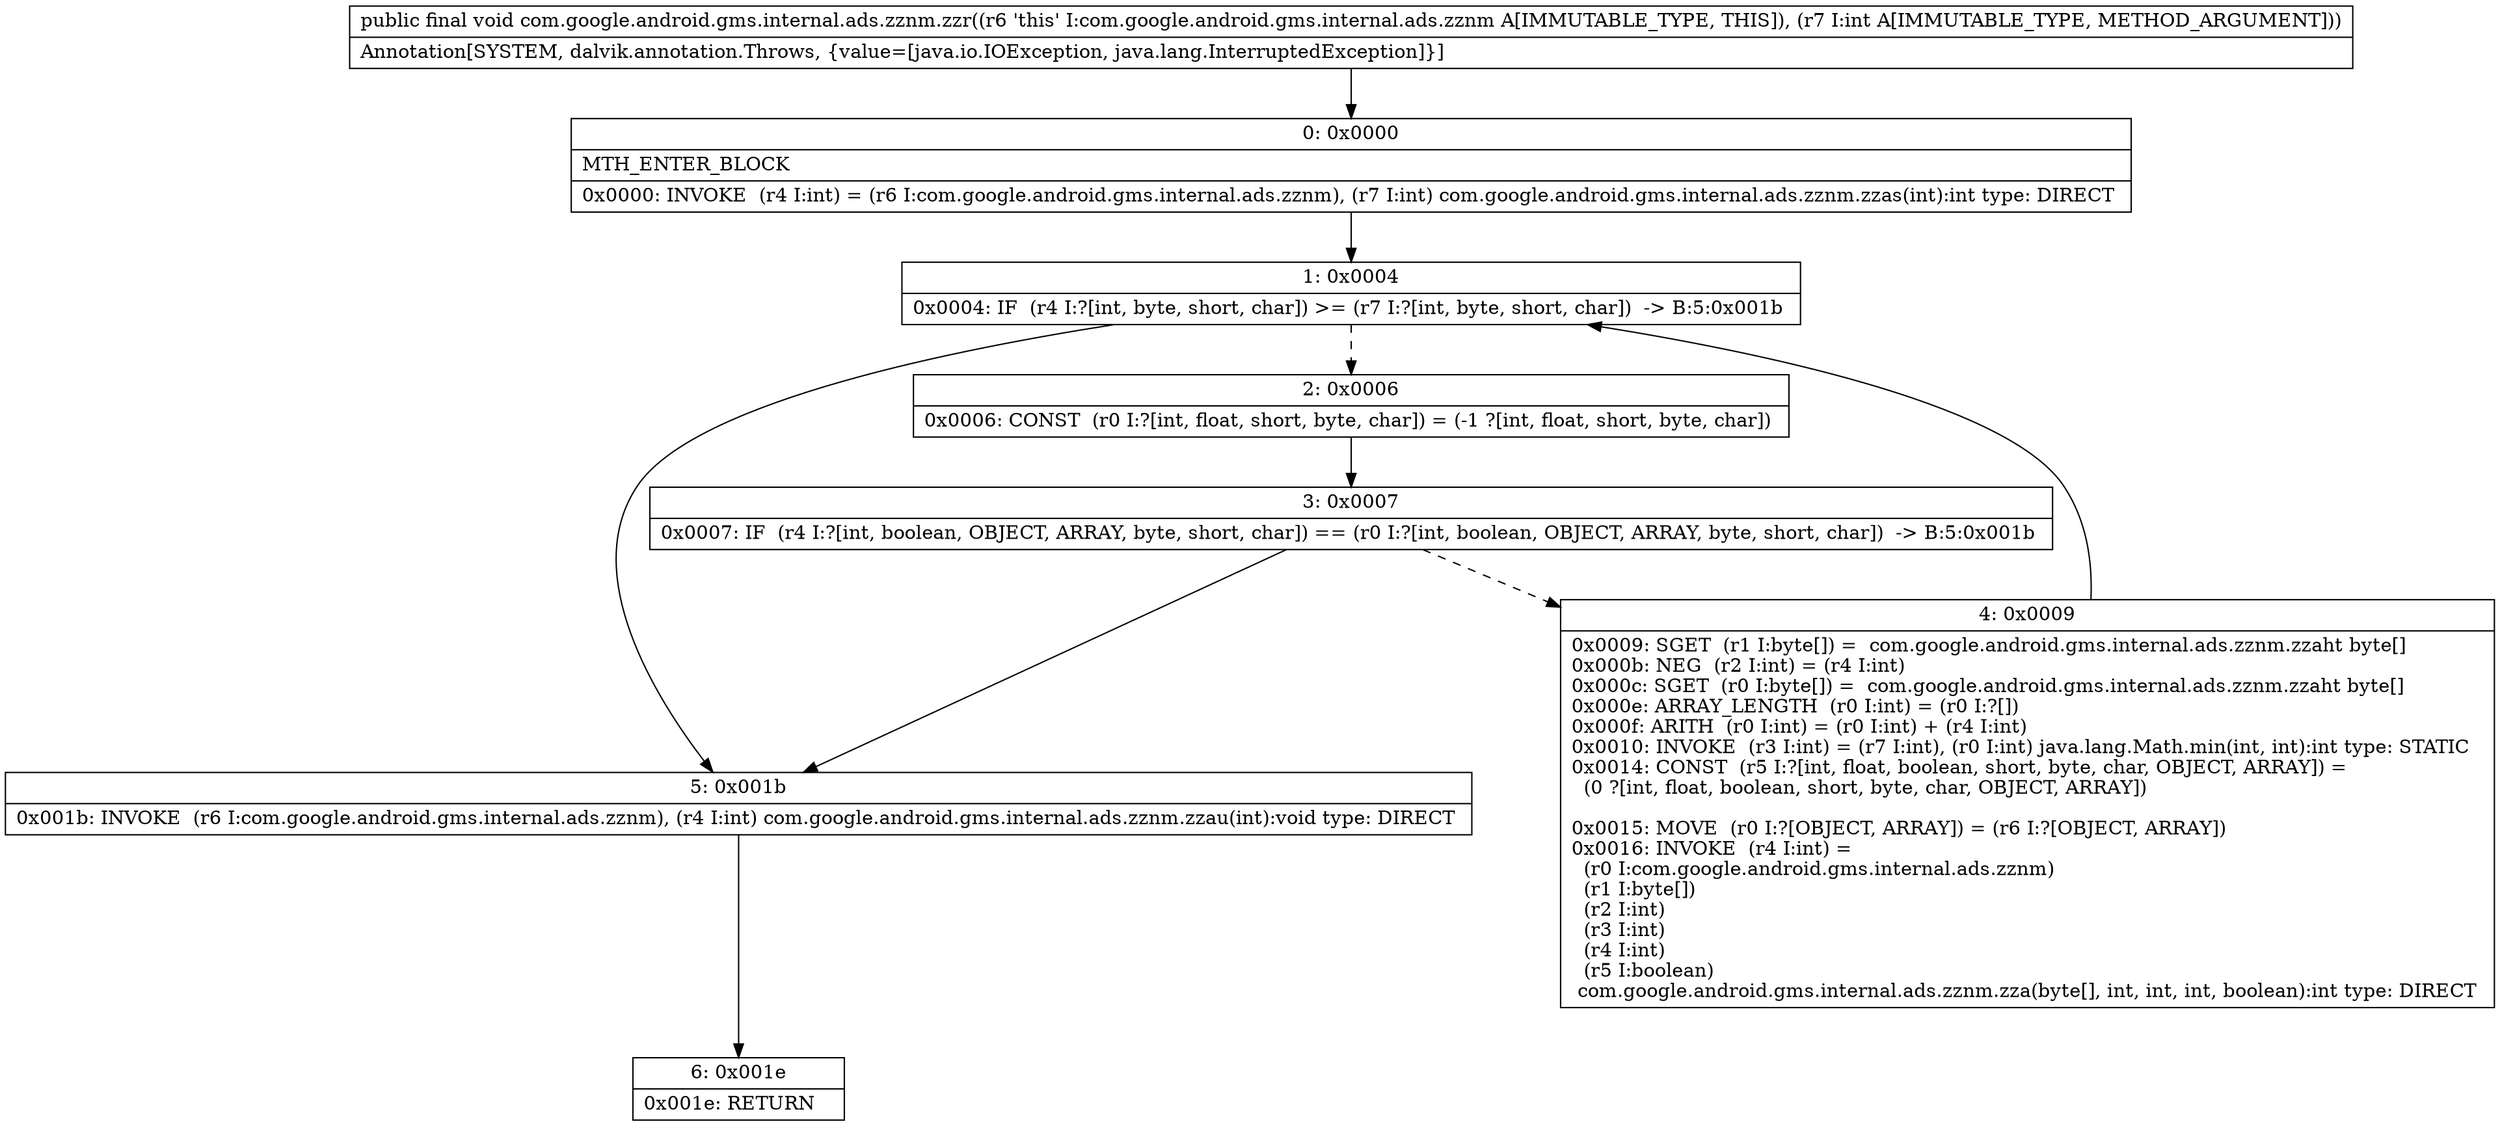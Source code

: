 digraph "CFG forcom.google.android.gms.internal.ads.zznm.zzr(I)V" {
Node_0 [shape=record,label="{0\:\ 0x0000|MTH_ENTER_BLOCK\l|0x0000: INVOKE  (r4 I:int) = (r6 I:com.google.android.gms.internal.ads.zznm), (r7 I:int) com.google.android.gms.internal.ads.zznm.zzas(int):int type: DIRECT \l}"];
Node_1 [shape=record,label="{1\:\ 0x0004|0x0004: IF  (r4 I:?[int, byte, short, char]) \>= (r7 I:?[int, byte, short, char])  \-\> B:5:0x001b \l}"];
Node_2 [shape=record,label="{2\:\ 0x0006|0x0006: CONST  (r0 I:?[int, float, short, byte, char]) = (\-1 ?[int, float, short, byte, char]) \l}"];
Node_3 [shape=record,label="{3\:\ 0x0007|0x0007: IF  (r4 I:?[int, boolean, OBJECT, ARRAY, byte, short, char]) == (r0 I:?[int, boolean, OBJECT, ARRAY, byte, short, char])  \-\> B:5:0x001b \l}"];
Node_4 [shape=record,label="{4\:\ 0x0009|0x0009: SGET  (r1 I:byte[]) =  com.google.android.gms.internal.ads.zznm.zzaht byte[] \l0x000b: NEG  (r2 I:int) = (r4 I:int) \l0x000c: SGET  (r0 I:byte[]) =  com.google.android.gms.internal.ads.zznm.zzaht byte[] \l0x000e: ARRAY_LENGTH  (r0 I:int) = (r0 I:?[]) \l0x000f: ARITH  (r0 I:int) = (r0 I:int) + (r4 I:int) \l0x0010: INVOKE  (r3 I:int) = (r7 I:int), (r0 I:int) java.lang.Math.min(int, int):int type: STATIC \l0x0014: CONST  (r5 I:?[int, float, boolean, short, byte, char, OBJECT, ARRAY]) = \l  (0 ?[int, float, boolean, short, byte, char, OBJECT, ARRAY])\l \l0x0015: MOVE  (r0 I:?[OBJECT, ARRAY]) = (r6 I:?[OBJECT, ARRAY]) \l0x0016: INVOKE  (r4 I:int) = \l  (r0 I:com.google.android.gms.internal.ads.zznm)\l  (r1 I:byte[])\l  (r2 I:int)\l  (r3 I:int)\l  (r4 I:int)\l  (r5 I:boolean)\l com.google.android.gms.internal.ads.zznm.zza(byte[], int, int, int, boolean):int type: DIRECT \l}"];
Node_5 [shape=record,label="{5\:\ 0x001b|0x001b: INVOKE  (r6 I:com.google.android.gms.internal.ads.zznm), (r4 I:int) com.google.android.gms.internal.ads.zznm.zzau(int):void type: DIRECT \l}"];
Node_6 [shape=record,label="{6\:\ 0x001e|0x001e: RETURN   \l}"];
MethodNode[shape=record,label="{public final void com.google.android.gms.internal.ads.zznm.zzr((r6 'this' I:com.google.android.gms.internal.ads.zznm A[IMMUTABLE_TYPE, THIS]), (r7 I:int A[IMMUTABLE_TYPE, METHOD_ARGUMENT]))  | Annotation[SYSTEM, dalvik.annotation.Throws, \{value=[java.io.IOException, java.lang.InterruptedException]\}]\l}"];
MethodNode -> Node_0;
Node_0 -> Node_1;
Node_1 -> Node_2[style=dashed];
Node_1 -> Node_5;
Node_2 -> Node_3;
Node_3 -> Node_4[style=dashed];
Node_3 -> Node_5;
Node_4 -> Node_1;
Node_5 -> Node_6;
}

